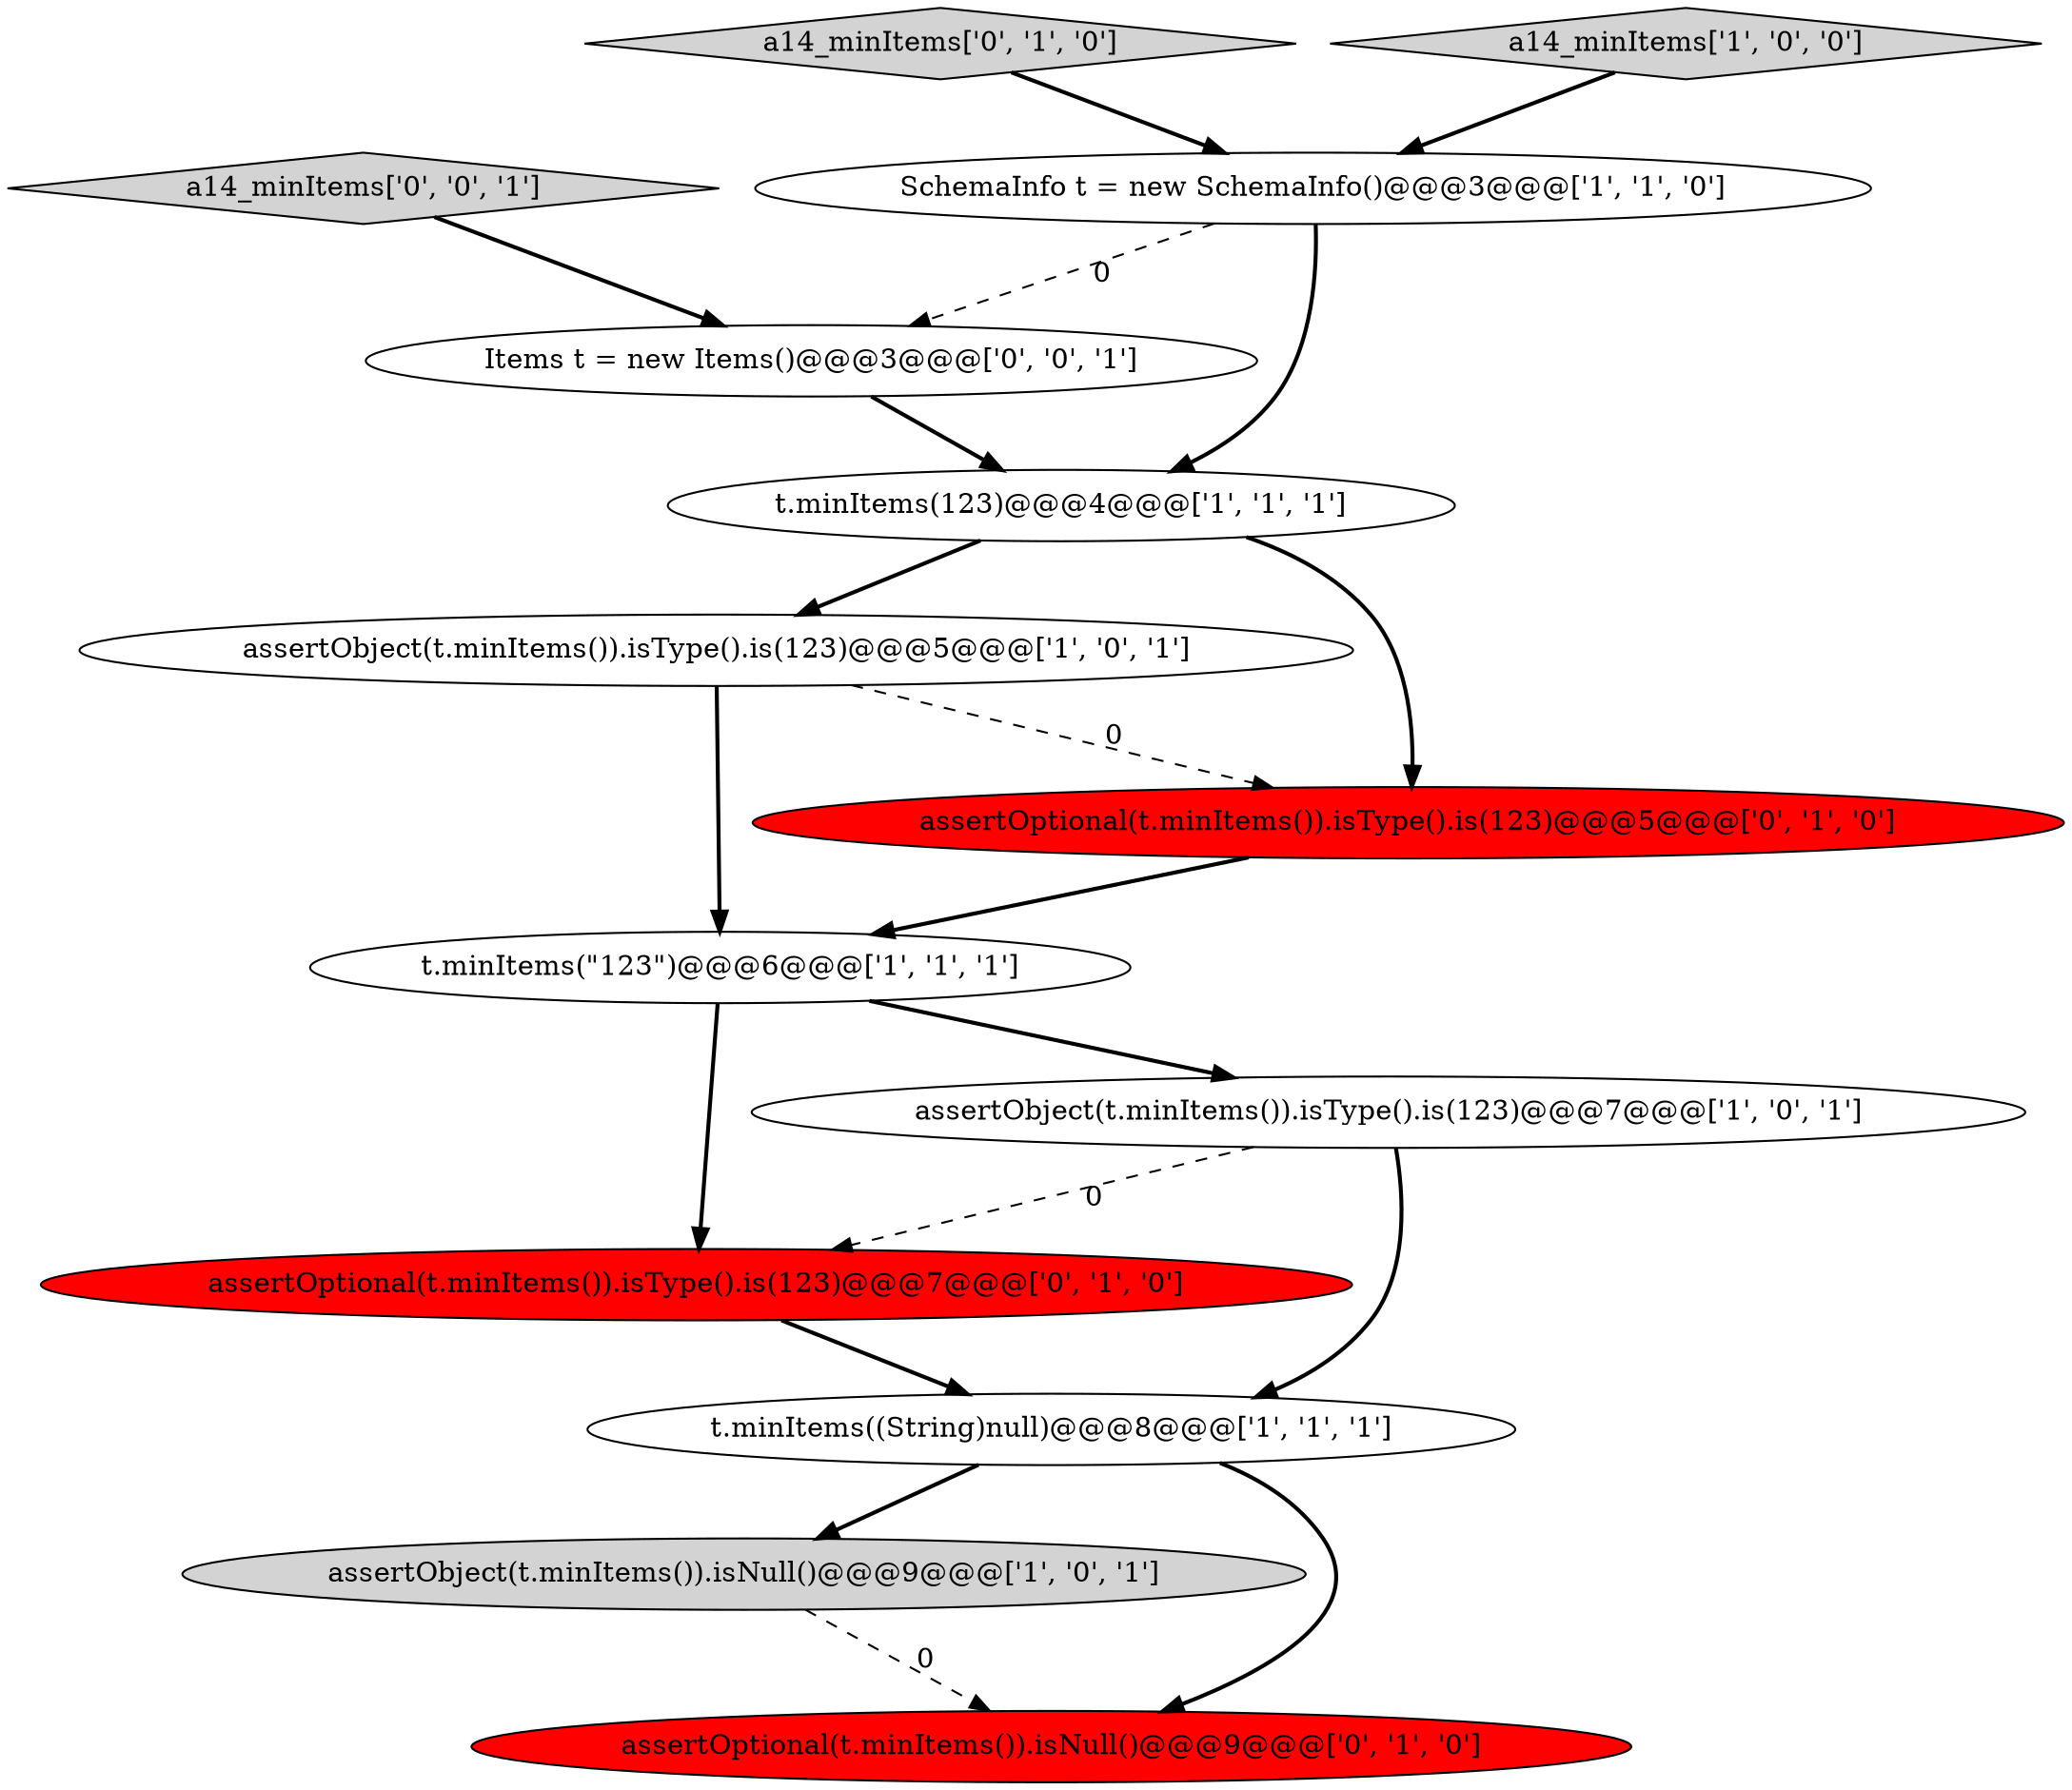 digraph {
5 [style = filled, label = "assertObject(t.minItems()).isType().is(123)@@@5@@@['1', '0', '1']", fillcolor = white, shape = ellipse image = "AAA0AAABBB1BBB"];
8 [style = filled, label = "a14_minItems['0', '1', '0']", fillcolor = lightgray, shape = diamond image = "AAA0AAABBB2BBB"];
1 [style = filled, label = "assertObject(t.minItems()).isNull()@@@9@@@['1', '0', '1']", fillcolor = lightgray, shape = ellipse image = "AAA0AAABBB1BBB"];
6 [style = filled, label = "t.minItems((String)null)@@@8@@@['1', '1', '1']", fillcolor = white, shape = ellipse image = "AAA0AAABBB1BBB"];
11 [style = filled, label = "assertOptional(t.minItems()).isType().is(123)@@@5@@@['0', '1', '0']", fillcolor = red, shape = ellipse image = "AAA1AAABBB2BBB"];
13 [style = filled, label = "Items t = new Items()@@@3@@@['0', '0', '1']", fillcolor = white, shape = ellipse image = "AAA0AAABBB3BBB"];
10 [style = filled, label = "assertOptional(t.minItems()).isType().is(123)@@@7@@@['0', '1', '0']", fillcolor = red, shape = ellipse image = "AAA1AAABBB2BBB"];
12 [style = filled, label = "a14_minItems['0', '0', '1']", fillcolor = lightgray, shape = diamond image = "AAA0AAABBB3BBB"];
4 [style = filled, label = "a14_minItems['1', '0', '0']", fillcolor = lightgray, shape = diamond image = "AAA0AAABBB1BBB"];
2 [style = filled, label = "t.minItems(123)@@@4@@@['1', '1', '1']", fillcolor = white, shape = ellipse image = "AAA0AAABBB1BBB"];
0 [style = filled, label = "SchemaInfo t = new SchemaInfo()@@@3@@@['1', '1', '0']", fillcolor = white, shape = ellipse image = "AAA0AAABBB1BBB"];
3 [style = filled, label = "assertObject(t.minItems()).isType().is(123)@@@7@@@['1', '0', '1']", fillcolor = white, shape = ellipse image = "AAA0AAABBB1BBB"];
7 [style = filled, label = "t.minItems(\"123\")@@@6@@@['1', '1', '1']", fillcolor = white, shape = ellipse image = "AAA0AAABBB1BBB"];
9 [style = filled, label = "assertOptional(t.minItems()).isNull()@@@9@@@['0', '1', '0']", fillcolor = red, shape = ellipse image = "AAA1AAABBB2BBB"];
8->0 [style = bold, label=""];
5->7 [style = bold, label=""];
6->1 [style = bold, label=""];
3->6 [style = bold, label=""];
12->13 [style = bold, label=""];
1->9 [style = dashed, label="0"];
11->7 [style = bold, label=""];
0->2 [style = bold, label=""];
3->10 [style = dashed, label="0"];
6->9 [style = bold, label=""];
5->11 [style = dashed, label="0"];
7->10 [style = bold, label=""];
10->6 [style = bold, label=""];
2->11 [style = bold, label=""];
7->3 [style = bold, label=""];
0->13 [style = dashed, label="0"];
4->0 [style = bold, label=""];
2->5 [style = bold, label=""];
13->2 [style = bold, label=""];
}
